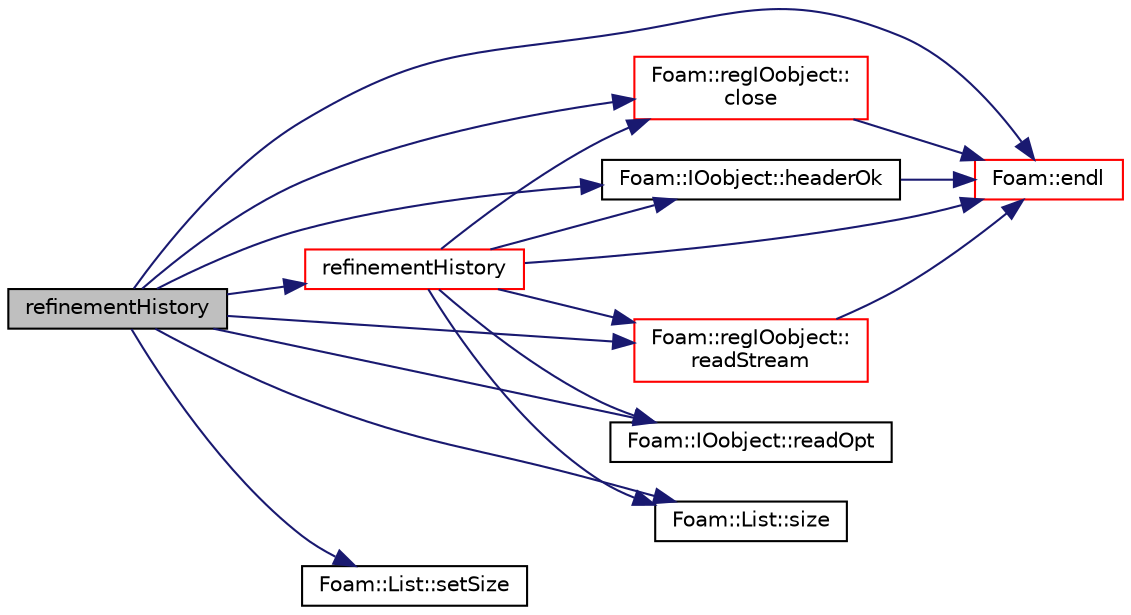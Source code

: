 digraph "refinementHistory"
{
  bgcolor="transparent";
  edge [fontname="Helvetica",fontsize="10",labelfontname="Helvetica",labelfontsize="10"];
  node [fontname="Helvetica",fontsize="10",shape=record];
  rankdir="LR";
  Node958 [label="refinementHistory",height=0.2,width=0.4,color="black", fillcolor="grey75", style="filled", fontcolor="black"];
  Node958 -> Node959 [color="midnightblue",fontsize="10",style="solid",fontname="Helvetica"];
  Node959 [label="Foam::regIOobject::\lclose",height=0.2,width=0.4,color="red",URL="$a27441.html#a5ae591df94fc66ccb85cbb6565368bca",tooltip="Close Istream. "];
  Node959 -> Node973 [color="midnightblue",fontsize="10",style="solid",fontname="Helvetica"];
  Node973 [label="Foam::endl",height=0.2,width=0.4,color="red",URL="$a21851.html#a2db8fe02a0d3909e9351bb4275b23ce4",tooltip="Add newline and flush stream. "];
  Node958 -> Node973 [color="midnightblue",fontsize="10",style="solid",fontname="Helvetica"];
  Node958 -> Node975 [color="midnightblue",fontsize="10",style="solid",fontname="Helvetica"];
  Node975 [label="Foam::IOobject::headerOk",height=0.2,width=0.4,color="black",URL="$a27249.html#a9d4879c850ce41d945ff77e788de3a23",tooltip="Read and check header info. "];
  Node975 -> Node973 [color="midnightblue",fontsize="10",style="solid",fontname="Helvetica"];
  Node958 -> Node976 [color="midnightblue",fontsize="10",style="solid",fontname="Helvetica"];
  Node976 [label="Foam::IOobject::readOpt",height=0.2,width=0.4,color="black",URL="$a27249.html#a81b608e0b8d8e2a8f1bc927cd6076c59"];
  Node958 -> Node977 [color="midnightblue",fontsize="10",style="solid",fontname="Helvetica"];
  Node977 [label="Foam::regIOobject::\lreadStream",height=0.2,width=0.4,color="red",URL="$a27441.html#a1cab0be4cd0a737bfcdd4e43a032d3fd",tooltip="Return Istream and check object type against that given. "];
  Node977 -> Node973 [color="midnightblue",fontsize="10",style="solid",fontname="Helvetica"];
  Node958 -> Node1271 [color="midnightblue",fontsize="10",style="solid",fontname="Helvetica"];
  Node1271 [label="refinementHistory",height=0.2,width=0.4,color="red",URL="$a22421.html#abdde36146e178ec3c82147ab8e08b54f",tooltip="Construct (read) given an IOobject. If global number of visible. "];
  Node1271 -> Node959 [color="midnightblue",fontsize="10",style="solid",fontname="Helvetica"];
  Node1271 -> Node973 [color="midnightblue",fontsize="10",style="solid",fontname="Helvetica"];
  Node1271 -> Node975 [color="midnightblue",fontsize="10",style="solid",fontname="Helvetica"];
  Node1271 -> Node976 [color="midnightblue",fontsize="10",style="solid",fontname="Helvetica"];
  Node1271 -> Node977 [color="midnightblue",fontsize="10",style="solid",fontname="Helvetica"];
  Node1271 -> Node1078 [color="midnightblue",fontsize="10",style="solid",fontname="Helvetica"];
  Node1078 [label="Foam::List::size",height=0.2,width=0.4,color="black",URL="$a26833.html#a8a5f6fa29bd4b500caf186f60245b384",tooltip="Override size to be inconsistent with allocated storage. "];
  Node958 -> Node1077 [color="midnightblue",fontsize="10",style="solid",fontname="Helvetica"];
  Node1077 [label="Foam::List::setSize",height=0.2,width=0.4,color="black",URL="$a26833.html#aedb985ffeaf1bdbfeccc2a8730405703",tooltip="Reset size of List. "];
  Node958 -> Node1078 [color="midnightblue",fontsize="10",style="solid",fontname="Helvetica"];
}
